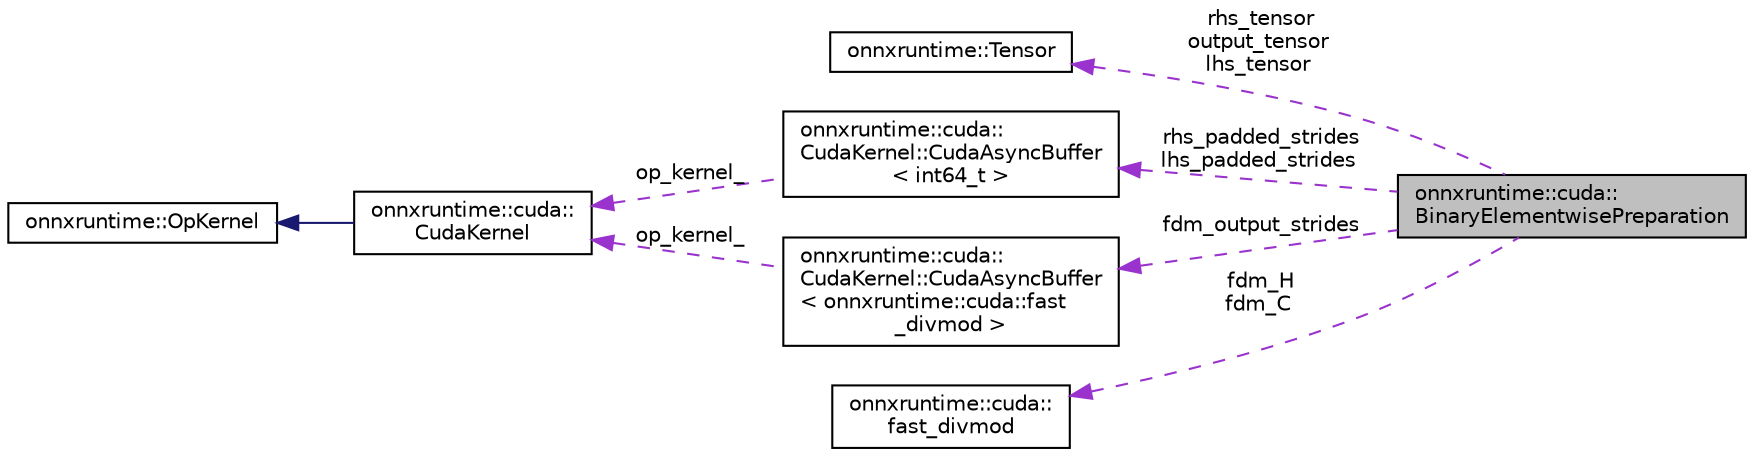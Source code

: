 digraph "onnxruntime::cuda::BinaryElementwisePreparation"
{
  edge [fontname="Helvetica",fontsize="10",labelfontname="Helvetica",labelfontsize="10"];
  node [fontname="Helvetica",fontsize="10",shape=record];
  rankdir="LR";
  Node1 [label="onnxruntime::cuda::\lBinaryElementwisePreparation",height=0.2,width=0.4,color="black", fillcolor="grey75", style="filled", fontcolor="black"];
  Node2 -> Node1 [dir="back",color="darkorchid3",fontsize="10",style="dashed",label=" rhs_tensor\noutput_tensor\nlhs_tensor" ,fontname="Helvetica"];
  Node2 [label="onnxruntime::Tensor",height=0.2,width=0.4,color="black", fillcolor="white", style="filled",URL="$classonnxruntime_1_1Tensor.html"];
  Node3 -> Node1 [dir="back",color="darkorchid3",fontsize="10",style="dashed",label=" rhs_padded_strides\nlhs_padded_strides" ,fontname="Helvetica"];
  Node3 [label="onnxruntime::cuda::\lCudaKernel::CudaAsyncBuffer\l\< int64_t \>",height=0.2,width=0.4,color="black", fillcolor="white", style="filled",URL="$classonnxruntime_1_1cuda_1_1CudaKernel_1_1CudaAsyncBuffer.html"];
  Node4 -> Node3 [dir="back",color="darkorchid3",fontsize="10",style="dashed",label=" op_kernel_" ,fontname="Helvetica"];
  Node4 [label="onnxruntime::cuda::\lCudaKernel",height=0.2,width=0.4,color="black", fillcolor="white", style="filled",URL="$classonnxruntime_1_1cuda_1_1CudaKernel.html"];
  Node5 -> Node4 [dir="back",color="midnightblue",fontsize="10",style="solid",fontname="Helvetica"];
  Node5 [label="onnxruntime::OpKernel",height=0.2,width=0.4,color="black", fillcolor="white", style="filled",URL="$classonnxruntime_1_1OpKernel.html"];
  Node6 -> Node1 [dir="back",color="darkorchid3",fontsize="10",style="dashed",label=" fdm_output_strides" ,fontname="Helvetica"];
  Node6 [label="onnxruntime::cuda::\lCudaKernel::CudaAsyncBuffer\l\< onnxruntime::cuda::fast\l_divmod \>",height=0.2,width=0.4,color="black", fillcolor="white", style="filled",URL="$classonnxruntime_1_1cuda_1_1CudaKernel_1_1CudaAsyncBuffer.html"];
  Node4 -> Node6 [dir="back",color="darkorchid3",fontsize="10",style="dashed",label=" op_kernel_" ,fontname="Helvetica"];
  Node7 -> Node1 [dir="back",color="darkorchid3",fontsize="10",style="dashed",label=" fdm_H\nfdm_C" ,fontname="Helvetica"];
  Node7 [label="onnxruntime::cuda::\lfast_divmod",height=0.2,width=0.4,color="black", fillcolor="white", style="filled",URL="$classonnxruntime_1_1cuda_1_1fast__divmod.html"];
}
